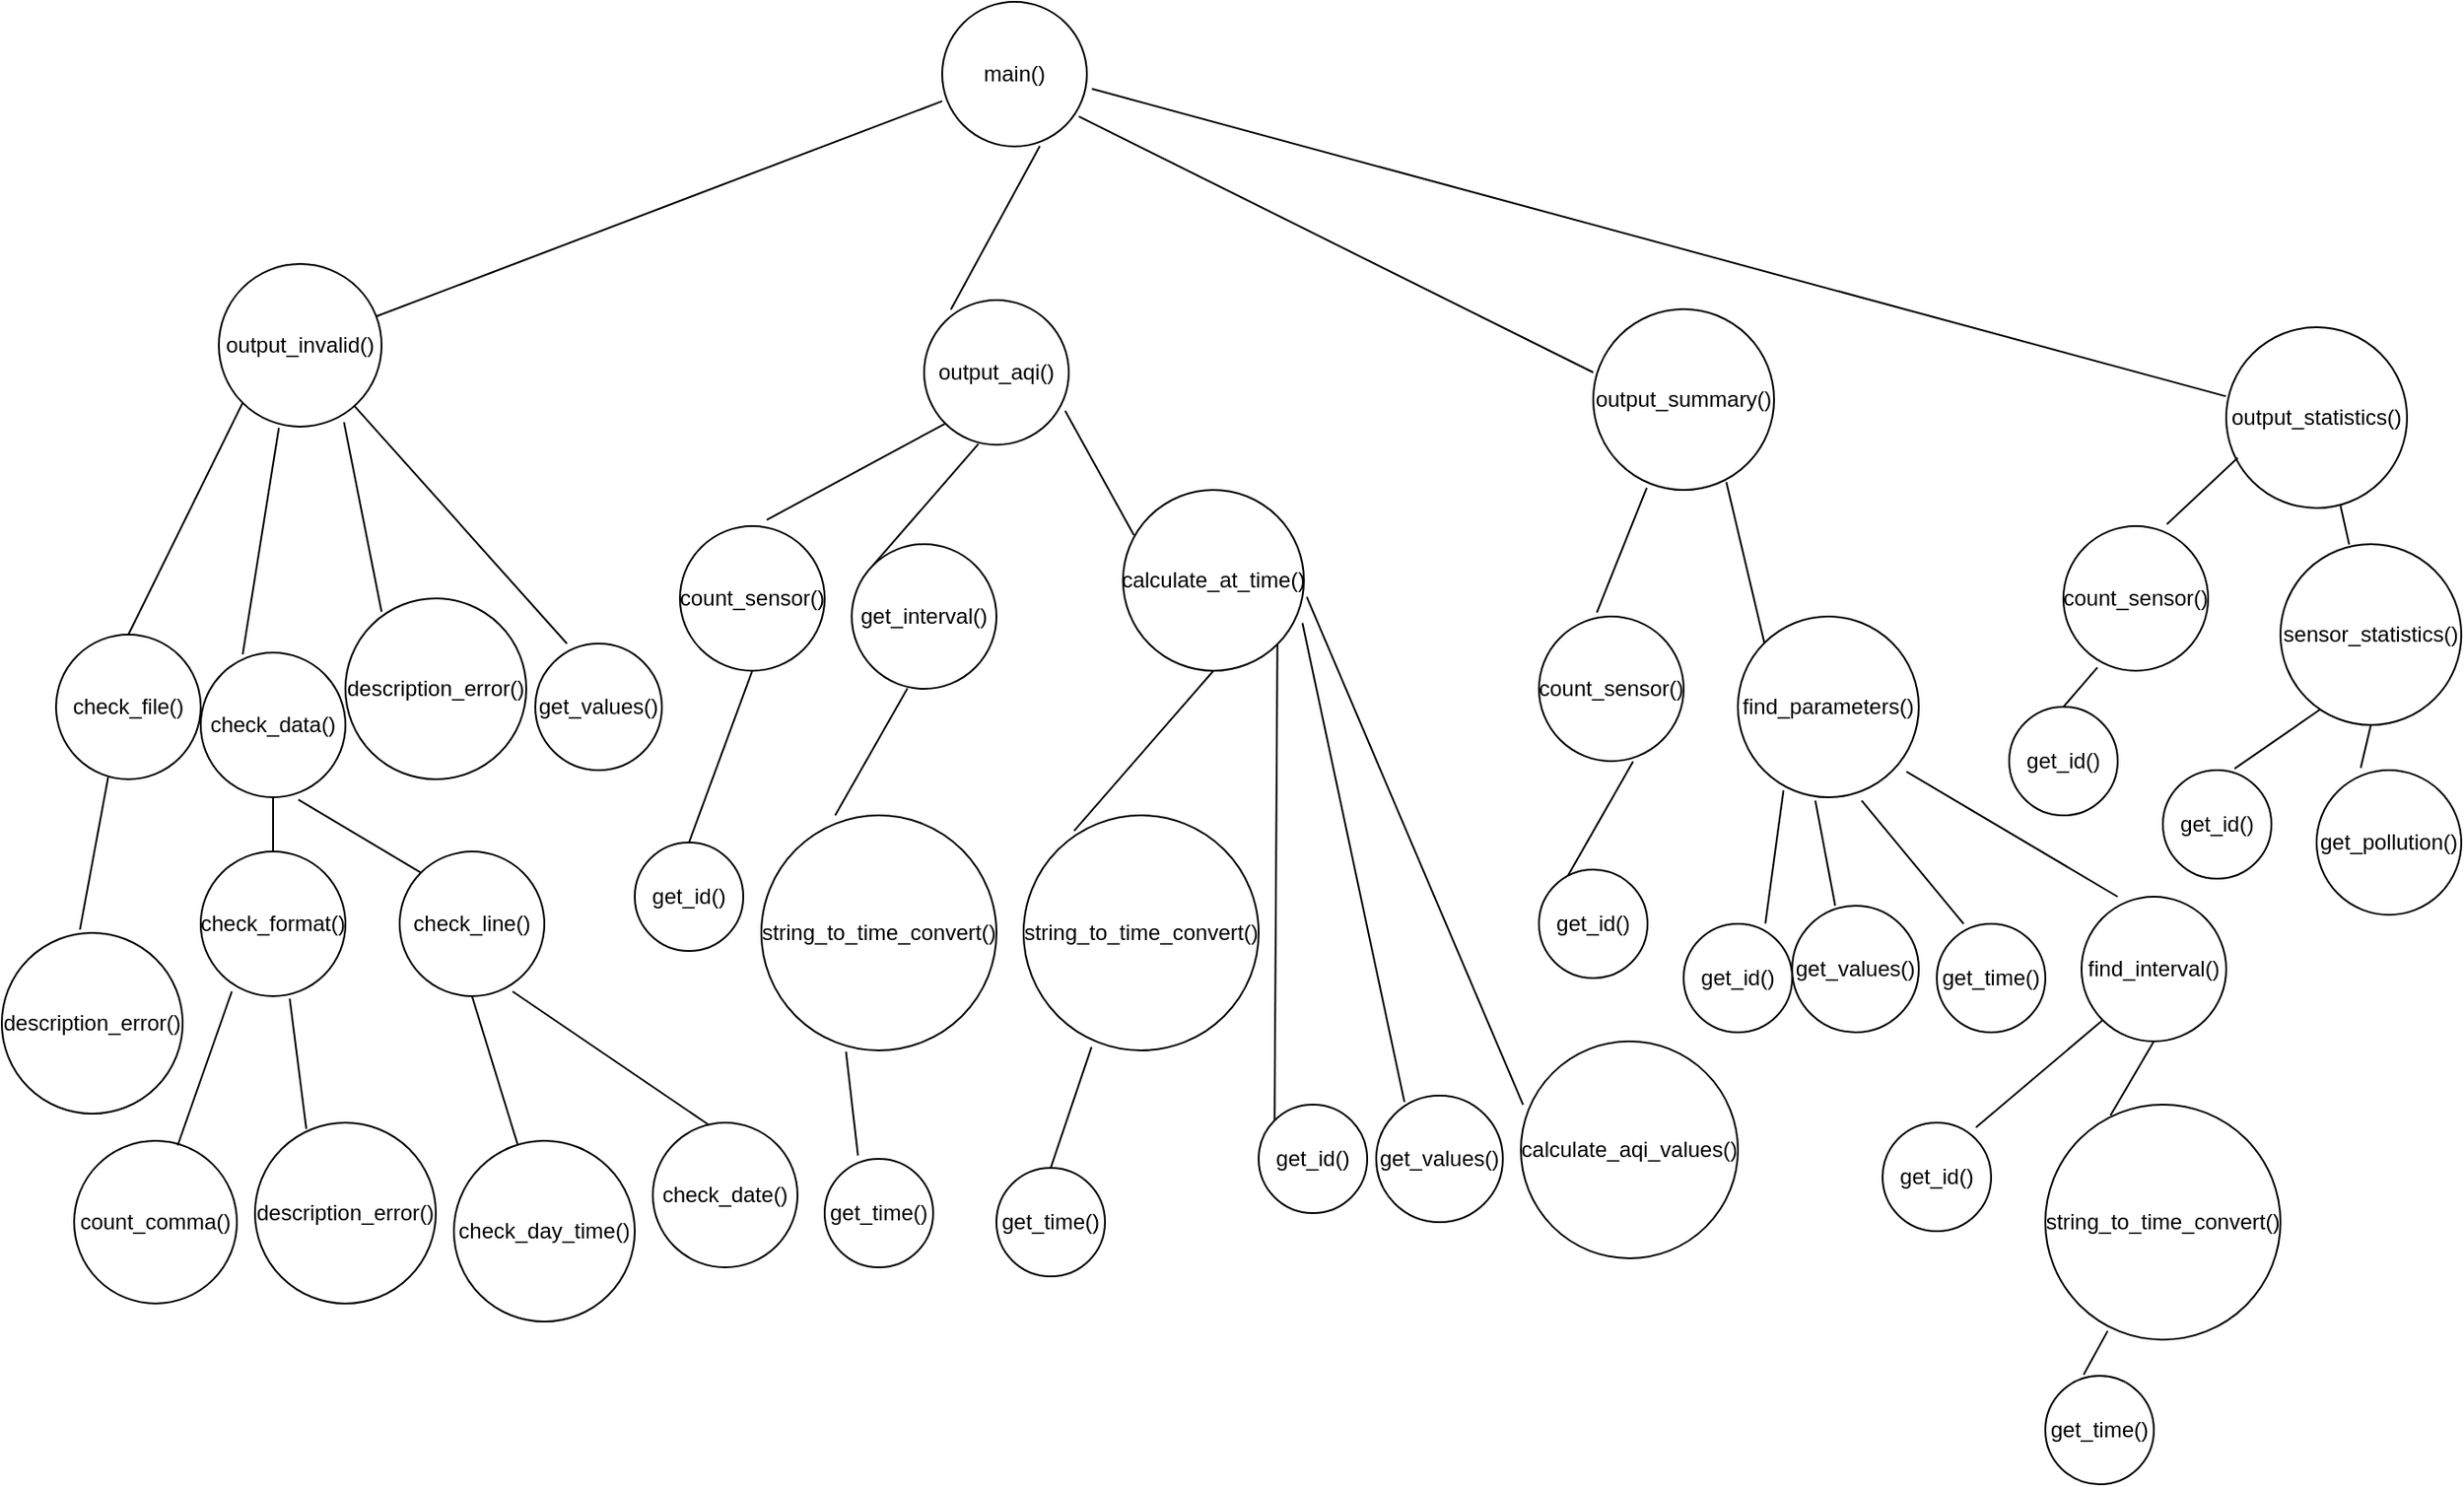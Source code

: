 <mxfile version="20.8.5" type="github">
  <diagram id="GfcIGtjVA3IzMt5Ftd9H" name="Page-1">
    <mxGraphModel dx="1276" dy="1569" grid="1" gridSize="10" guides="1" tooltips="1" connect="1" arrows="1" fold="1" page="1" pageScale="1" pageWidth="850" pageHeight="1100" math="0" shadow="0">
      <root>
        <mxCell id="0" />
        <mxCell id="1" parent="0" />
        <mxCell id="RtnODqCDea4_RFtYpK4H-1" value="main()" style="ellipse;whiteSpace=wrap;html=1;aspect=fixed;" vertex="1" parent="1">
          <mxGeometry x="580" y="-20" width="80" height="80" as="geometry" />
        </mxCell>
        <mxCell id="RtnODqCDea4_RFtYpK4H-2" value="output_invalid()" style="ellipse;whiteSpace=wrap;html=1;aspect=fixed;" vertex="1" parent="1">
          <mxGeometry x="180" y="125" width="90" height="90" as="geometry" />
        </mxCell>
        <mxCell id="RtnODqCDea4_RFtYpK4H-3" value="output_aqi()" style="ellipse;whiteSpace=wrap;html=1;aspect=fixed;" vertex="1" parent="1">
          <mxGeometry x="570" y="145" width="80" height="80" as="geometry" />
        </mxCell>
        <mxCell id="RtnODqCDea4_RFtYpK4H-4" value="output_summary()" style="ellipse;whiteSpace=wrap;html=1;aspect=fixed;" vertex="1" parent="1">
          <mxGeometry x="940" y="150" width="100" height="100" as="geometry" />
        </mxCell>
        <mxCell id="RtnODqCDea4_RFtYpK4H-5" value="output_statistics()" style="ellipse;whiteSpace=wrap;html=1;aspect=fixed;" vertex="1" parent="1">
          <mxGeometry x="1290" y="160" width="100" height="100" as="geometry" />
        </mxCell>
        <mxCell id="RtnODqCDea4_RFtYpK4H-6" value="" style="endArrow=none;html=1;rounded=0;entryX=0;entryY=0.687;entryDx=0;entryDy=0;entryPerimeter=0;" edge="1" parent="1" source="RtnODqCDea4_RFtYpK4H-2" target="RtnODqCDea4_RFtYpK4H-1">
          <mxGeometry width="50" height="50" relative="1" as="geometry">
            <mxPoint x="400" y="300" as="sourcePoint" />
            <mxPoint x="450" y="250" as="targetPoint" />
          </mxGeometry>
        </mxCell>
        <mxCell id="RtnODqCDea4_RFtYpK4H-7" value="check_file()" style="ellipse;whiteSpace=wrap;html=1;aspect=fixed;" vertex="1" parent="1">
          <mxGeometry x="90" y="330" width="80" height="80" as="geometry" />
        </mxCell>
        <mxCell id="RtnODqCDea4_RFtYpK4H-8" value="" style="endArrow=none;html=1;rounded=0;entryX=0;entryY=1;entryDx=0;entryDy=0;exitX=0.5;exitY=0;exitDx=0;exitDy=0;" edge="1" parent="1" source="RtnODqCDea4_RFtYpK4H-7" target="RtnODqCDea4_RFtYpK4H-2">
          <mxGeometry width="50" height="50" relative="1" as="geometry">
            <mxPoint x="10" y="250" as="sourcePoint" />
            <mxPoint x="60" y="200" as="targetPoint" />
          </mxGeometry>
        </mxCell>
        <mxCell id="RtnODqCDea4_RFtYpK4H-9" value="check_data()" style="ellipse;whiteSpace=wrap;html=1;aspect=fixed;" vertex="1" parent="1">
          <mxGeometry x="170" y="340" width="80" height="80" as="geometry" />
        </mxCell>
        <mxCell id="RtnODqCDea4_RFtYpK4H-10" value="" style="endArrow=none;html=1;rounded=0;entryX=0.369;entryY=1.007;entryDx=0;entryDy=0;entryPerimeter=0;exitX=0.29;exitY=0.012;exitDx=0;exitDy=0;exitPerimeter=0;" edge="1" parent="1" source="RtnODqCDea4_RFtYpK4H-9" target="RtnODqCDea4_RFtYpK4H-2">
          <mxGeometry width="50" height="50" relative="1" as="geometry">
            <mxPoint x="190" y="310" as="sourcePoint" />
            <mxPoint x="270" y="230" as="targetPoint" />
          </mxGeometry>
        </mxCell>
        <mxCell id="RtnODqCDea4_RFtYpK4H-11" value="description_error()" style="ellipse;whiteSpace=wrap;html=1;aspect=fixed;" vertex="1" parent="1">
          <mxGeometry x="250" y="310" width="100" height="100" as="geometry" />
        </mxCell>
        <mxCell id="RtnODqCDea4_RFtYpK4H-12" value="" style="endArrow=none;html=1;rounded=0;exitX=0.769;exitY=0.973;exitDx=0;exitDy=0;exitPerimeter=0;entryX=0.2;entryY=0.074;entryDx=0;entryDy=0;entryPerimeter=0;" edge="1" parent="1" source="RtnODqCDea4_RFtYpK4H-2" target="RtnODqCDea4_RFtYpK4H-11">
          <mxGeometry width="50" height="50" relative="1" as="geometry">
            <mxPoint x="270" y="270" as="sourcePoint" />
            <mxPoint x="320" y="220" as="targetPoint" />
          </mxGeometry>
        </mxCell>
        <mxCell id="RtnODqCDea4_RFtYpK4H-13" value="get_values()" style="ellipse;whiteSpace=wrap;html=1;aspect=fixed;" vertex="1" parent="1">
          <mxGeometry x="355" y="335" width="70" height="70" as="geometry" />
        </mxCell>
        <mxCell id="RtnODqCDea4_RFtYpK4H-14" value="" style="endArrow=none;html=1;rounded=0;entryX=0.25;entryY=0;entryDx=0;entryDy=0;entryPerimeter=0;" edge="1" parent="1" source="RtnODqCDea4_RFtYpK4H-2" target="RtnODqCDea4_RFtYpK4H-13">
          <mxGeometry width="50" height="50" relative="1" as="geometry">
            <mxPoint x="280" y="270" as="sourcePoint" />
            <mxPoint x="330" y="220" as="targetPoint" />
          </mxGeometry>
        </mxCell>
        <mxCell id="RtnODqCDea4_RFtYpK4H-15" style="edgeStyle=orthogonalEdgeStyle;rounded=0;orthogonalLoop=1;jettySize=auto;html=1;exitX=0.5;exitY=1;exitDx=0;exitDy=0;" edge="1" parent="1" source="RtnODqCDea4_RFtYpK4H-13" target="RtnODqCDea4_RFtYpK4H-13">
          <mxGeometry relative="1" as="geometry" />
        </mxCell>
        <mxCell id="RtnODqCDea4_RFtYpK4H-16" value="description_error()" style="ellipse;whiteSpace=wrap;html=1;aspect=fixed;" vertex="1" parent="1">
          <mxGeometry x="60" y="495" width="100" height="100" as="geometry" />
        </mxCell>
        <mxCell id="RtnODqCDea4_RFtYpK4H-17" value="" style="endArrow=none;html=1;rounded=0;entryX=0.36;entryY=0.987;entryDx=0;entryDy=0;entryPerimeter=0;exitX=0.432;exitY=-0.018;exitDx=0;exitDy=0;exitPerimeter=0;" edge="1" parent="1" source="RtnODqCDea4_RFtYpK4H-16" target="RtnODqCDea4_RFtYpK4H-7">
          <mxGeometry width="50" height="50" relative="1" as="geometry">
            <mxPoint x="-90" y="390" as="sourcePoint" />
            <mxPoint x="-40" y="340" as="targetPoint" />
          </mxGeometry>
        </mxCell>
        <mxCell id="RtnODqCDea4_RFtYpK4H-18" value="check_format()" style="ellipse;whiteSpace=wrap;html=1;aspect=fixed;" vertex="1" parent="1">
          <mxGeometry x="170" y="450" width="80" height="80" as="geometry" />
        </mxCell>
        <mxCell id="RtnODqCDea4_RFtYpK4H-19" value="check_line()" style="ellipse;whiteSpace=wrap;html=1;aspect=fixed;" vertex="1" parent="1">
          <mxGeometry x="280" y="450" width="80" height="80" as="geometry" />
        </mxCell>
        <mxCell id="RtnODqCDea4_RFtYpK4H-20" value="count_comma()" style="ellipse;whiteSpace=wrap;html=1;aspect=fixed;" vertex="1" parent="1">
          <mxGeometry x="100" y="610" width="90" height="90" as="geometry" />
        </mxCell>
        <mxCell id="RtnODqCDea4_RFtYpK4H-21" value="description_error()" style="ellipse;whiteSpace=wrap;html=1;aspect=fixed;" vertex="1" parent="1">
          <mxGeometry x="200" y="600" width="100" height="100" as="geometry" />
        </mxCell>
        <mxCell id="RtnODqCDea4_RFtYpK4H-22" value="" style="endArrow=none;html=1;rounded=0;entryX=0.5;entryY=1;entryDx=0;entryDy=0;exitX=0.5;exitY=0;exitDx=0;exitDy=0;" edge="1" parent="1" source="RtnODqCDea4_RFtYpK4H-18" target="RtnODqCDea4_RFtYpK4H-9">
          <mxGeometry width="50" height="50" relative="1" as="geometry">
            <mxPoint x="120" y="440" as="sourcePoint" />
            <mxPoint x="170" y="390" as="targetPoint" />
          </mxGeometry>
        </mxCell>
        <mxCell id="RtnODqCDea4_RFtYpK4H-23" value="" style="endArrow=none;html=1;rounded=0;entryX=0.215;entryY=0.967;entryDx=0;entryDy=0;entryPerimeter=0;exitX=0.636;exitY=0.029;exitDx=0;exitDy=0;exitPerimeter=0;" edge="1" parent="1" source="RtnODqCDea4_RFtYpK4H-20" target="RtnODqCDea4_RFtYpK4H-18">
          <mxGeometry width="50" height="50" relative="1" as="geometry">
            <mxPoint x="90" y="540" as="sourcePoint" />
            <mxPoint x="140" y="490" as="targetPoint" />
          </mxGeometry>
        </mxCell>
        <mxCell id="RtnODqCDea4_RFtYpK4H-24" value="" style="endArrow=none;html=1;rounded=0;exitX=0.615;exitY=1.017;exitDx=0;exitDy=0;exitPerimeter=0;entryX=0.284;entryY=0.034;entryDx=0;entryDy=0;entryPerimeter=0;" edge="1" parent="1" source="RtnODqCDea4_RFtYpK4H-18" target="RtnODqCDea4_RFtYpK4H-21">
          <mxGeometry width="50" height="50" relative="1" as="geometry">
            <mxPoint x="280" y="540" as="sourcePoint" />
            <mxPoint x="330" y="490" as="targetPoint" />
          </mxGeometry>
        </mxCell>
        <mxCell id="RtnODqCDea4_RFtYpK4H-25" value="check_day_time()" style="ellipse;whiteSpace=wrap;html=1;aspect=fixed;" vertex="1" parent="1">
          <mxGeometry x="310" y="610" width="100" height="100" as="geometry" />
        </mxCell>
        <mxCell id="RtnODqCDea4_RFtYpK4H-26" value="check_date()" style="ellipse;whiteSpace=wrap;html=1;aspect=fixed;" vertex="1" parent="1">
          <mxGeometry x="420" y="600" width="80" height="80" as="geometry" />
        </mxCell>
        <mxCell id="RtnODqCDea4_RFtYpK4H-27" value="" style="endArrow=none;html=1;rounded=0;exitX=0.675;exitY=1.017;exitDx=0;exitDy=0;exitPerimeter=0;entryX=0;entryY=0;entryDx=0;entryDy=0;" edge="1" parent="1" source="RtnODqCDea4_RFtYpK4H-9" target="RtnODqCDea4_RFtYpK4H-19">
          <mxGeometry width="50" height="50" relative="1" as="geometry">
            <mxPoint x="360" y="440" as="sourcePoint" />
            <mxPoint x="410" y="390" as="targetPoint" />
          </mxGeometry>
        </mxCell>
        <mxCell id="RtnODqCDea4_RFtYpK4H-28" value="" style="endArrow=none;html=1;rounded=0;exitX=0.5;exitY=1;exitDx=0;exitDy=0;" edge="1" parent="1" source="RtnODqCDea4_RFtYpK4H-19" target="RtnODqCDea4_RFtYpK4H-25">
          <mxGeometry width="50" height="50" relative="1" as="geometry">
            <mxPoint x="330" y="500" as="sourcePoint" />
            <mxPoint x="380" y="450" as="targetPoint" />
          </mxGeometry>
        </mxCell>
        <mxCell id="RtnODqCDea4_RFtYpK4H-30" value="" style="endArrow=none;html=1;rounded=0;exitX=0.78;exitY=0.967;exitDx=0;exitDy=0;exitPerimeter=0;entryX=0.39;entryY=0.017;entryDx=0;entryDy=0;entryPerimeter=0;" edge="1" parent="1" source="RtnODqCDea4_RFtYpK4H-19" target="RtnODqCDea4_RFtYpK4H-26">
          <mxGeometry width="50" height="50" relative="1" as="geometry">
            <mxPoint x="420" y="470" as="sourcePoint" />
            <mxPoint x="450" y="520" as="targetPoint" />
          </mxGeometry>
        </mxCell>
        <mxCell id="RtnODqCDea4_RFtYpK4H-31" value="count_sensor()" style="ellipse;whiteSpace=wrap;html=1;aspect=fixed;" vertex="1" parent="1">
          <mxGeometry x="435" y="270" width="80" height="80" as="geometry" />
        </mxCell>
        <mxCell id="RtnODqCDea4_RFtYpK4H-32" value="get_interval()" style="ellipse;whiteSpace=wrap;html=1;aspect=fixed;" vertex="1" parent="1">
          <mxGeometry x="530" y="280" width="80" height="80" as="geometry" />
        </mxCell>
        <mxCell id="RtnODqCDea4_RFtYpK4H-33" value="calculate_at_time()" style="ellipse;whiteSpace=wrap;html=1;aspect=fixed;" vertex="1" parent="1">
          <mxGeometry x="680" y="250" width="100" height="100" as="geometry" />
        </mxCell>
        <mxCell id="RtnODqCDea4_RFtYpK4H-34" value="get_id()" style="ellipse;whiteSpace=wrap;html=1;aspect=fixed;" vertex="1" parent="1">
          <mxGeometry x="410" y="445" width="60" height="60" as="geometry" />
        </mxCell>
        <mxCell id="RtnODqCDea4_RFtYpK4H-35" value="" style="endArrow=none;html=1;rounded=0;entryX=0.675;entryY=0.997;entryDx=0;entryDy=0;entryPerimeter=0;exitX=0.185;exitY=0.065;exitDx=0;exitDy=0;exitPerimeter=0;" edge="1" parent="1" source="RtnODqCDea4_RFtYpK4H-3" target="RtnODqCDea4_RFtYpK4H-1">
          <mxGeometry width="50" height="50" relative="1" as="geometry">
            <mxPoint x="390" y="230" as="sourcePoint" />
            <mxPoint x="440" y="180" as="targetPoint" />
          </mxGeometry>
        </mxCell>
        <mxCell id="RtnODqCDea4_RFtYpK4H-36" value="" style="endArrow=none;html=1;rounded=0;entryX=0;entryY=1;entryDx=0;entryDy=0;exitX=0.6;exitY=-0.043;exitDx=0;exitDy=0;exitPerimeter=0;" edge="1" parent="1" source="RtnODqCDea4_RFtYpK4H-31" target="RtnODqCDea4_RFtYpK4H-3">
          <mxGeometry width="50" height="50" relative="1" as="geometry">
            <mxPoint x="350" y="230" as="sourcePoint" />
            <mxPoint x="400" y="180" as="targetPoint" />
          </mxGeometry>
        </mxCell>
        <mxCell id="RtnODqCDea4_RFtYpK4H-37" value="" style="endArrow=none;html=1;rounded=0;entryX=0.5;entryY=1;entryDx=0;entryDy=0;exitX=0.5;exitY=0;exitDx=0;exitDy=0;" edge="1" parent="1" source="RtnODqCDea4_RFtYpK4H-34" target="RtnODqCDea4_RFtYpK4H-31">
          <mxGeometry width="50" height="50" relative="1" as="geometry">
            <mxPoint x="460" y="370" as="sourcePoint" />
            <mxPoint x="510" y="320" as="targetPoint" />
          </mxGeometry>
        </mxCell>
        <mxCell id="RtnODqCDea4_RFtYpK4H-38" value="" style="endArrow=none;html=1;rounded=0;entryX=0.375;entryY=0.995;entryDx=0;entryDy=0;entryPerimeter=0;exitX=0;exitY=0;exitDx=0;exitDy=0;" edge="1" parent="1" source="RtnODqCDea4_RFtYpK4H-32" target="RtnODqCDea4_RFtYpK4H-3">
          <mxGeometry width="50" height="50" relative="1" as="geometry">
            <mxPoint x="520" y="390" as="sourcePoint" />
            <mxPoint x="570" y="340" as="targetPoint" />
          </mxGeometry>
        </mxCell>
        <mxCell id="RtnODqCDea4_RFtYpK4H-39" value="" style="endArrow=none;html=1;rounded=0;exitX=0.975;exitY=0.765;exitDx=0;exitDy=0;exitPerimeter=0;entryX=0.06;entryY=0.25;entryDx=0;entryDy=0;entryPerimeter=0;" edge="1" parent="1" source="RtnODqCDea4_RFtYpK4H-3" target="RtnODqCDea4_RFtYpK4H-33">
          <mxGeometry width="50" height="50" relative="1" as="geometry">
            <mxPoint x="550" y="350" as="sourcePoint" />
            <mxPoint x="600" y="300" as="targetPoint" />
          </mxGeometry>
        </mxCell>
        <mxCell id="RtnODqCDea4_RFtYpK4H-40" value="string_to_time_convert()" style="ellipse;whiteSpace=wrap;html=1;aspect=fixed;" vertex="1" parent="1">
          <mxGeometry x="480" y="430" width="130" height="130" as="geometry" />
        </mxCell>
        <mxCell id="RtnODqCDea4_RFtYpK4H-41" value="get_time()" style="ellipse;whiteSpace=wrap;html=1;aspect=fixed;" vertex="1" parent="1">
          <mxGeometry x="515" y="620" width="60" height="60" as="geometry" />
        </mxCell>
        <mxCell id="RtnODqCDea4_RFtYpK4H-42" value="" style="endArrow=none;html=1;rounded=0;entryX=0.385;entryY=0.997;entryDx=0;entryDy=0;entryPerimeter=0;exitX=0.314;exitY=0;exitDx=0;exitDy=0;exitPerimeter=0;" edge="1" parent="1" source="RtnODqCDea4_RFtYpK4H-40" target="RtnODqCDea4_RFtYpK4H-32">
          <mxGeometry width="50" height="50" relative="1" as="geometry">
            <mxPoint x="430" y="460" as="sourcePoint" />
            <mxPoint x="480" y="410" as="targetPoint" />
          </mxGeometry>
        </mxCell>
        <mxCell id="RtnODqCDea4_RFtYpK4H-43" value="" style="endArrow=none;html=1;rounded=0;entryX=0.36;entryY=1.005;entryDx=0;entryDy=0;entryPerimeter=0;exitX=0.307;exitY=-0.03;exitDx=0;exitDy=0;exitPerimeter=0;" edge="1" parent="1" source="RtnODqCDea4_RFtYpK4H-41" target="RtnODqCDea4_RFtYpK4H-40">
          <mxGeometry width="50" height="50" relative="1" as="geometry">
            <mxPoint x="370" y="490" as="sourcePoint" />
            <mxPoint x="420" y="440" as="targetPoint" />
          </mxGeometry>
        </mxCell>
        <mxCell id="RtnODqCDea4_RFtYpK4H-44" value="string_to_time_convert()" style="ellipse;whiteSpace=wrap;html=1;aspect=fixed;" vertex="1" parent="1">
          <mxGeometry x="625" y="430" width="130" height="130" as="geometry" />
        </mxCell>
        <mxCell id="RtnODqCDea4_RFtYpK4H-45" value="get_time()" style="ellipse;whiteSpace=wrap;html=1;aspect=fixed;" vertex="1" parent="1">
          <mxGeometry x="610" y="625" width="60" height="60" as="geometry" />
        </mxCell>
        <mxCell id="RtnODqCDea4_RFtYpK4H-46" value="" style="endArrow=none;html=1;rounded=0;exitX=0.5;exitY=1;exitDx=0;exitDy=0;entryX=0.215;entryY=0.066;entryDx=0;entryDy=0;entryPerimeter=0;" edge="1" parent="1" source="RtnODqCDea4_RFtYpK4H-33" target="RtnODqCDea4_RFtYpK4H-44">
          <mxGeometry width="50" height="50" relative="1" as="geometry">
            <mxPoint x="700" y="350" as="sourcePoint" />
            <mxPoint x="750" y="300" as="targetPoint" />
          </mxGeometry>
        </mxCell>
        <mxCell id="RtnODqCDea4_RFtYpK4H-47" value="" style="endArrow=none;html=1;rounded=0;entryX=0.289;entryY=0.986;entryDx=0;entryDy=0;entryPerimeter=0;exitX=0.5;exitY=0;exitDx=0;exitDy=0;" edge="1" parent="1" source="RtnODqCDea4_RFtYpK4H-45" target="RtnODqCDea4_RFtYpK4H-44">
          <mxGeometry width="50" height="50" relative="1" as="geometry">
            <mxPoint x="760" y="560" as="sourcePoint" />
            <mxPoint x="810" y="510" as="targetPoint" />
          </mxGeometry>
        </mxCell>
        <mxCell id="RtnODqCDea4_RFtYpK4H-49" value="get_id()" style="ellipse;whiteSpace=wrap;html=1;aspect=fixed;" vertex="1" parent="1">
          <mxGeometry x="755" y="590" width="60" height="60" as="geometry" />
        </mxCell>
        <mxCell id="RtnODqCDea4_RFtYpK4H-50" value="get_values()" style="ellipse;whiteSpace=wrap;html=1;aspect=fixed;" vertex="1" parent="1">
          <mxGeometry x="820" y="585" width="70" height="70" as="geometry" />
        </mxCell>
        <mxCell id="RtnODqCDea4_RFtYpK4H-51" value="calculate_aqi_values()" style="ellipse;whiteSpace=wrap;html=1;aspect=fixed;" vertex="1" parent="1">
          <mxGeometry x="900" y="555" width="120" height="120" as="geometry" />
        </mxCell>
        <mxCell id="RtnODqCDea4_RFtYpK4H-52" value="" style="endArrow=none;html=1;rounded=0;exitX=1;exitY=1;exitDx=0;exitDy=0;entryX=0;entryY=0;entryDx=0;entryDy=0;" edge="1" parent="1" source="RtnODqCDea4_RFtYpK4H-33" target="RtnODqCDea4_RFtYpK4H-49">
          <mxGeometry width="50" height="50" relative="1" as="geometry">
            <mxPoint x="750" y="310" as="sourcePoint" />
            <mxPoint x="800" y="260" as="targetPoint" />
          </mxGeometry>
        </mxCell>
        <mxCell id="RtnODqCDea4_RFtYpK4H-53" value="" style="endArrow=none;html=1;rounded=0;exitX=0.992;exitY=0.736;exitDx=0;exitDy=0;exitPerimeter=0;entryX=0.223;entryY=0.051;entryDx=0;entryDy=0;entryPerimeter=0;" edge="1" parent="1" source="RtnODqCDea4_RFtYpK4H-33" target="RtnODqCDea4_RFtYpK4H-50">
          <mxGeometry width="50" height="50" relative="1" as="geometry">
            <mxPoint x="740" y="280" as="sourcePoint" />
            <mxPoint x="790" y="230" as="targetPoint" />
          </mxGeometry>
        </mxCell>
        <mxCell id="RtnODqCDea4_RFtYpK4H-54" value="" style="endArrow=none;html=1;rounded=0;exitX=1.016;exitY=0.592;exitDx=0;exitDy=0;exitPerimeter=0;entryX=0.01;entryY=0.292;entryDx=0;entryDy=0;entryPerimeter=0;" edge="1" parent="1" source="RtnODqCDea4_RFtYpK4H-33" target="RtnODqCDea4_RFtYpK4H-51">
          <mxGeometry width="50" height="50" relative="1" as="geometry">
            <mxPoint x="810" y="280" as="sourcePoint" />
            <mxPoint x="860" y="230" as="targetPoint" />
          </mxGeometry>
        </mxCell>
        <mxCell id="RtnODqCDea4_RFtYpK4H-55" value="" style="endArrow=none;html=1;rounded=0;exitX=0.945;exitY=0.793;exitDx=0;exitDy=0;exitPerimeter=0;entryX=0;entryY=0.35;entryDx=0;entryDy=0;entryPerimeter=0;" edge="1" parent="1" source="RtnODqCDea4_RFtYpK4H-1" target="RtnODqCDea4_RFtYpK4H-4">
          <mxGeometry width="50" height="50" relative="1" as="geometry">
            <mxPoint x="740" y="130" as="sourcePoint" />
            <mxPoint x="790" y="80" as="targetPoint" />
          </mxGeometry>
        </mxCell>
        <mxCell id="RtnODqCDea4_RFtYpK4H-56" value="count_sensor()" style="ellipse;whiteSpace=wrap;html=1;aspect=fixed;" vertex="1" parent="1">
          <mxGeometry x="910" y="320" width="80" height="80" as="geometry" />
        </mxCell>
        <mxCell id="RtnODqCDea4_RFtYpK4H-57" value="get_id()" style="ellipse;whiteSpace=wrap;html=1;aspect=fixed;" vertex="1" parent="1">
          <mxGeometry x="910" y="460" width="60" height="60" as="geometry" />
        </mxCell>
        <mxCell id="RtnODqCDea4_RFtYpK4H-58" value="find_parameters()" style="ellipse;whiteSpace=wrap;html=1;aspect=fixed;" vertex="1" parent="1">
          <mxGeometry x="1020" y="320" width="100" height="100" as="geometry" />
        </mxCell>
        <mxCell id="RtnODqCDea4_RFtYpK4H-59" value="" style="endArrow=none;html=1;rounded=0;entryX=0.296;entryY=0.988;entryDx=0;entryDy=0;entryPerimeter=0;exitX=0.4;exitY=-0.028;exitDx=0;exitDy=0;exitPerimeter=0;" edge="1" parent="1" source="RtnODqCDea4_RFtYpK4H-56" target="RtnODqCDea4_RFtYpK4H-4">
          <mxGeometry width="50" height="50" relative="1" as="geometry">
            <mxPoint x="950" y="280" as="sourcePoint" />
            <mxPoint x="1000" y="230" as="targetPoint" />
          </mxGeometry>
        </mxCell>
        <mxCell id="RtnODqCDea4_RFtYpK4H-60" value="" style="endArrow=none;html=1;rounded=0;exitX=0.736;exitY=0.956;exitDx=0;exitDy=0;exitPerimeter=0;entryX=0;entryY=0;entryDx=0;entryDy=0;" edge="1" parent="1" source="RtnODqCDea4_RFtYpK4H-4" target="RtnODqCDea4_RFtYpK4H-58">
          <mxGeometry width="50" height="50" relative="1" as="geometry">
            <mxPoint x="1100" y="410" as="sourcePoint" />
            <mxPoint x="1150" y="360" as="targetPoint" />
          </mxGeometry>
        </mxCell>
        <mxCell id="RtnODqCDea4_RFtYpK4H-61" value="" style="endArrow=none;html=1;rounded=0;entryX=0.65;entryY=1.003;entryDx=0;entryDy=0;entryPerimeter=0;exitX=0.267;exitY=0.057;exitDx=0;exitDy=0;exitPerimeter=0;" edge="1" parent="1" source="RtnODqCDea4_RFtYpK4H-57" target="RtnODqCDea4_RFtYpK4H-56">
          <mxGeometry width="50" height="50" relative="1" as="geometry">
            <mxPoint x="1110" y="440" as="sourcePoint" />
            <mxPoint x="1160" y="390" as="targetPoint" />
          </mxGeometry>
        </mxCell>
        <mxCell id="RtnODqCDea4_RFtYpK4H-62" value="get_id()" style="ellipse;whiteSpace=wrap;html=1;aspect=fixed;" vertex="1" parent="1">
          <mxGeometry x="990" y="490" width="60" height="60" as="geometry" />
        </mxCell>
        <mxCell id="RtnODqCDea4_RFtYpK4H-63" value="get_values()" style="ellipse;whiteSpace=wrap;html=1;aspect=fixed;" vertex="1" parent="1">
          <mxGeometry x="1050" y="480" width="70" height="70" as="geometry" />
        </mxCell>
        <mxCell id="RtnODqCDea4_RFtYpK4H-64" value="get_time()" style="ellipse;whiteSpace=wrap;html=1;aspect=fixed;" vertex="1" parent="1">
          <mxGeometry x="1130" y="490" width="60" height="60" as="geometry" />
        </mxCell>
        <mxCell id="RtnODqCDea4_RFtYpK4H-65" value="find_interval()" style="ellipse;whiteSpace=wrap;html=1;aspect=fixed;" vertex="1" parent="1">
          <mxGeometry x="1210" y="475" width="80" height="80" as="geometry" />
        </mxCell>
        <mxCell id="RtnODqCDea4_RFtYpK4H-66" value="" style="endArrow=none;html=1;rounded=0;entryX=0.252;entryY=0.962;entryDx=0;entryDy=0;entryPerimeter=0;exitX=0.753;exitY=-0.003;exitDx=0;exitDy=0;exitPerimeter=0;" edge="1" parent="1" source="RtnODqCDea4_RFtYpK4H-62" target="RtnODqCDea4_RFtYpK4H-58">
          <mxGeometry width="50" height="50" relative="1" as="geometry">
            <mxPoint x="1120" y="430" as="sourcePoint" />
            <mxPoint x="1170" y="380" as="targetPoint" />
          </mxGeometry>
        </mxCell>
        <mxCell id="RtnODqCDea4_RFtYpK4H-67" value="" style="endArrow=none;html=1;rounded=0;entryX=0.428;entryY=1.018;entryDx=0;entryDy=0;entryPerimeter=0;exitX=0.34;exitY=0;exitDx=0;exitDy=0;exitPerimeter=0;" edge="1" parent="1" source="RtnODqCDea4_RFtYpK4H-63" target="RtnODqCDea4_RFtYpK4H-58">
          <mxGeometry width="50" height="50" relative="1" as="geometry">
            <mxPoint x="1140" y="440" as="sourcePoint" />
            <mxPoint x="1190" y="390" as="targetPoint" />
          </mxGeometry>
        </mxCell>
        <mxCell id="RtnODqCDea4_RFtYpK4H-68" value="" style="endArrow=none;html=1;rounded=0;entryX=0.684;entryY=1.018;entryDx=0;entryDy=0;entryPerimeter=0;exitX=0.247;exitY=0;exitDx=0;exitDy=0;exitPerimeter=0;" edge="1" parent="1" source="RtnODqCDea4_RFtYpK4H-64" target="RtnODqCDea4_RFtYpK4H-58">
          <mxGeometry width="50" height="50" relative="1" as="geometry">
            <mxPoint x="1200" y="430" as="sourcePoint" />
            <mxPoint x="1250" y="380" as="targetPoint" />
          </mxGeometry>
        </mxCell>
        <mxCell id="RtnODqCDea4_RFtYpK4H-69" value="" style="endArrow=none;html=1;rounded=0;exitX=0.932;exitY=0.858;exitDx=0;exitDy=0;exitPerimeter=0;entryX=0.25;entryY=0;entryDx=0;entryDy=0;entryPerimeter=0;" edge="1" parent="1" source="RtnODqCDea4_RFtYpK4H-58" target="RtnODqCDea4_RFtYpK4H-65">
          <mxGeometry width="50" height="50" relative="1" as="geometry">
            <mxPoint x="1260" y="380" as="sourcePoint" />
            <mxPoint x="1310" y="330" as="targetPoint" />
          </mxGeometry>
        </mxCell>
        <mxCell id="RtnODqCDea4_RFtYpK4H-70" value="get_id()" style="ellipse;whiteSpace=wrap;html=1;aspect=fixed;" vertex="1" parent="1">
          <mxGeometry x="1100" y="600" width="60" height="60" as="geometry" />
        </mxCell>
        <mxCell id="RtnODqCDea4_RFtYpK4H-71" value="string_to_time_convert()" style="ellipse;whiteSpace=wrap;html=1;aspect=fixed;" vertex="1" parent="1">
          <mxGeometry x="1190" y="590" width="130" height="130" as="geometry" />
        </mxCell>
        <mxCell id="RtnODqCDea4_RFtYpK4H-72" value="get_time()" style="ellipse;whiteSpace=wrap;html=1;aspect=fixed;" vertex="1" parent="1">
          <mxGeometry x="1190" y="740" width="60" height="60" as="geometry" />
        </mxCell>
        <mxCell id="RtnODqCDea4_RFtYpK4H-73" value="" style="endArrow=none;html=1;rounded=0;entryX=0;entryY=1;entryDx=0;entryDy=0;exitX=0.86;exitY=0.043;exitDx=0;exitDy=0;exitPerimeter=0;" edge="1" parent="1" source="RtnODqCDea4_RFtYpK4H-70" target="RtnODqCDea4_RFtYpK4H-65">
          <mxGeometry width="50" height="50" relative="1" as="geometry">
            <mxPoint x="1090" y="640" as="sourcePoint" />
            <mxPoint x="1140" y="590" as="targetPoint" />
          </mxGeometry>
        </mxCell>
        <mxCell id="RtnODqCDea4_RFtYpK4H-74" value="" style="endArrow=none;html=1;rounded=0;exitX=0.5;exitY=1;exitDx=0;exitDy=0;entryX=0.277;entryY=0.046;entryDx=0;entryDy=0;entryPerimeter=0;" edge="1" parent="1" source="RtnODqCDea4_RFtYpK4H-65" target="RtnODqCDea4_RFtYpK4H-71">
          <mxGeometry width="50" height="50" relative="1" as="geometry">
            <mxPoint x="1340" y="570" as="sourcePoint" />
            <mxPoint x="1290" y="570" as="targetPoint" />
          </mxGeometry>
        </mxCell>
        <mxCell id="RtnODqCDea4_RFtYpK4H-75" value="" style="endArrow=none;html=1;rounded=0;entryX=0.265;entryY=0.963;entryDx=0;entryDy=0;entryPerimeter=0;exitX=0.353;exitY=-0.01;exitDx=0;exitDy=0;exitPerimeter=0;" edge="1" parent="1" source="RtnODqCDea4_RFtYpK4H-72" target="RtnODqCDea4_RFtYpK4H-71">
          <mxGeometry width="50" height="50" relative="1" as="geometry">
            <mxPoint x="1190" y="770" as="sourcePoint" />
            <mxPoint x="1240" y="720" as="targetPoint" />
          </mxGeometry>
        </mxCell>
        <mxCell id="RtnODqCDea4_RFtYpK4H-76" value="" style="endArrow=none;html=1;rounded=0;exitX=1.035;exitY=0.602;exitDx=0;exitDy=0;exitPerimeter=0;entryX=-0.002;entryY=0.382;entryDx=0;entryDy=0;entryPerimeter=0;" edge="1" parent="1" source="RtnODqCDea4_RFtYpK4H-1" target="RtnODqCDea4_RFtYpK4H-5">
          <mxGeometry width="50" height="50" relative="1" as="geometry">
            <mxPoint x="1100" y="160" as="sourcePoint" />
            <mxPoint x="1150" y="110" as="targetPoint" />
          </mxGeometry>
        </mxCell>
        <mxCell id="RtnODqCDea4_RFtYpK4H-77" value="count_sensor()" style="ellipse;whiteSpace=wrap;html=1;aspect=fixed;" vertex="1" parent="1">
          <mxGeometry x="1200" y="270" width="80" height="80" as="geometry" />
        </mxCell>
        <mxCell id="RtnODqCDea4_RFtYpK4H-78" value="get_id()" style="ellipse;whiteSpace=wrap;html=1;aspect=fixed;" vertex="1" parent="1">
          <mxGeometry x="1170" y="370" width="60" height="60" as="geometry" />
        </mxCell>
        <mxCell id="RtnODqCDea4_RFtYpK4H-79" value="sensor_statistics()" style="ellipse;whiteSpace=wrap;html=1;aspect=fixed;" vertex="1" parent="1">
          <mxGeometry x="1320" y="280" width="100" height="100" as="geometry" />
        </mxCell>
        <mxCell id="RtnODqCDea4_RFtYpK4H-80" value="get_id()" style="ellipse;whiteSpace=wrap;html=1;aspect=fixed;" vertex="1" parent="1">
          <mxGeometry x="1255" y="405" width="60" height="60" as="geometry" />
        </mxCell>
        <mxCell id="RtnODqCDea4_RFtYpK4H-81" value="get_pollution()" style="ellipse;whiteSpace=wrap;html=1;aspect=fixed;" vertex="1" parent="1">
          <mxGeometry x="1340" y="405" width="80" height="80" as="geometry" />
        </mxCell>
        <mxCell id="RtnODqCDea4_RFtYpK4H-82" value="" style="endArrow=none;html=1;rounded=0;entryX=0.064;entryY=0.722;entryDx=0;entryDy=0;entryPerimeter=0;exitX=0.715;exitY=-0.013;exitDx=0;exitDy=0;exitPerimeter=0;" edge="1" parent="1" source="RtnODqCDea4_RFtYpK4H-77" target="RtnODqCDea4_RFtYpK4H-5">
          <mxGeometry width="50" height="50" relative="1" as="geometry">
            <mxPoint x="1220" y="270" as="sourcePoint" />
            <mxPoint x="1270" y="220" as="targetPoint" />
          </mxGeometry>
        </mxCell>
        <mxCell id="RtnODqCDea4_RFtYpK4H-83" value="" style="endArrow=none;html=1;rounded=0;entryX=0.235;entryY=0.977;entryDx=0;entryDy=0;entryPerimeter=0;exitX=0.5;exitY=0;exitDx=0;exitDy=0;" edge="1" parent="1" source="RtnODqCDea4_RFtYpK4H-78" target="RtnODqCDea4_RFtYpK4H-77">
          <mxGeometry width="50" height="50" relative="1" as="geometry">
            <mxPoint x="1140" y="380" as="sourcePoint" />
            <mxPoint x="1190" y="330" as="targetPoint" />
          </mxGeometry>
        </mxCell>
        <mxCell id="RtnODqCDea4_RFtYpK4H-84" value="" style="endArrow=none;html=1;rounded=0;entryX=0.632;entryY=0.986;entryDx=0;entryDy=0;entryPerimeter=0;exitX=0.38;exitY=0.002;exitDx=0;exitDy=0;exitPerimeter=0;" edge="1" parent="1" source="RtnODqCDea4_RFtYpK4H-79" target="RtnODqCDea4_RFtYpK4H-5">
          <mxGeometry width="50" height="50" relative="1" as="geometry">
            <mxPoint x="1290" y="330" as="sourcePoint" />
            <mxPoint x="1340" y="280" as="targetPoint" />
          </mxGeometry>
        </mxCell>
        <mxCell id="RtnODqCDea4_RFtYpK4H-85" value="" style="endArrow=none;html=1;rounded=0;entryX=0.22;entryY=0.914;entryDx=0;entryDy=0;entryPerimeter=0;exitX=0.66;exitY=-0.013;exitDx=0;exitDy=0;exitPerimeter=0;" edge="1" parent="1" source="RtnODqCDea4_RFtYpK4H-80" target="RtnODqCDea4_RFtYpK4H-79">
          <mxGeometry width="50" height="50" relative="1" as="geometry">
            <mxPoint x="1270" y="420" as="sourcePoint" />
            <mxPoint x="1320" y="370" as="targetPoint" />
          </mxGeometry>
        </mxCell>
        <mxCell id="RtnODqCDea4_RFtYpK4H-86" value="" style="endArrow=none;html=1;rounded=0;entryX=0.5;entryY=1;entryDx=0;entryDy=0;exitX=0.305;exitY=-0.015;exitDx=0;exitDy=0;exitPerimeter=0;" edge="1" parent="1" source="RtnODqCDea4_RFtYpK4H-81" target="RtnODqCDea4_RFtYpK4H-79">
          <mxGeometry width="50" height="50" relative="1" as="geometry">
            <mxPoint x="1330" y="440" as="sourcePoint" />
            <mxPoint x="1380" y="390" as="targetPoint" />
          </mxGeometry>
        </mxCell>
      </root>
    </mxGraphModel>
  </diagram>
</mxfile>

